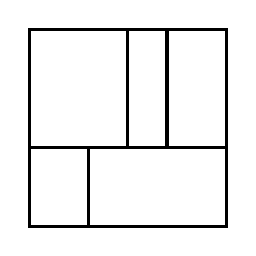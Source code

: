 \begin{tikzpicture}[very thick, scale=.5]
    \draw (0,2) rectangle (5/2,5);
    \draw (5/2,2) rectangle (7/2,5);
    \draw (7/2,2) rectangle (5,5);
    \draw (0,0) rectangle (3/2,2);
    \draw (3/2,0) rectangle (5,2);
\end{tikzpicture}
